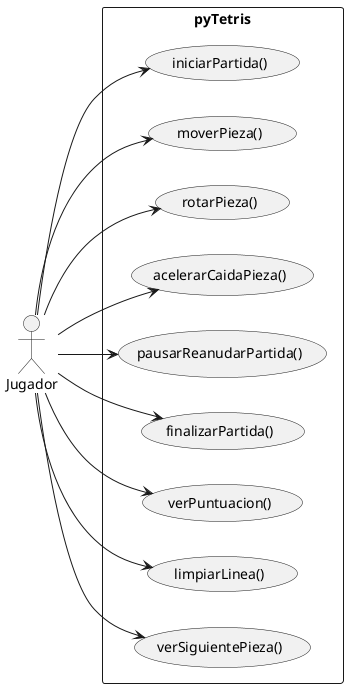 @startuml

left to right direction
actor Jugador
rectangle pyTetris {
  usecase "iniciarPartida()" as iniciarPartida
  usecase "moverPieza()" as moverPieza
  usecase "rotarPieza()" as rotarPieza
  usecase "acelerarCaidaPieza()" as acelerarCaidaPieza
  usecase "pausarReanudarPartida()" as pausarReanudarPartida
  usecase "finalizarPartida()" as finalizarPartida
  usecase "verPuntuacion()" as verPuntuacion
  usecase "limpiarLinea()" as limpiarLinea
  usecase "verSiguientePieza()" as verSiguientePieza
}
Jugador --> iniciarPartida
Jugador --> moverPieza
Jugador --> rotarPieza
Jugador --> acelerarCaidaPieza
Jugador --> pausarReanudarPartida
Jugador --> finalizarPartida
Jugador --> verPuntuacion
Jugador --> limpiarLinea
Jugador --> verSiguientePieza

@enduml 